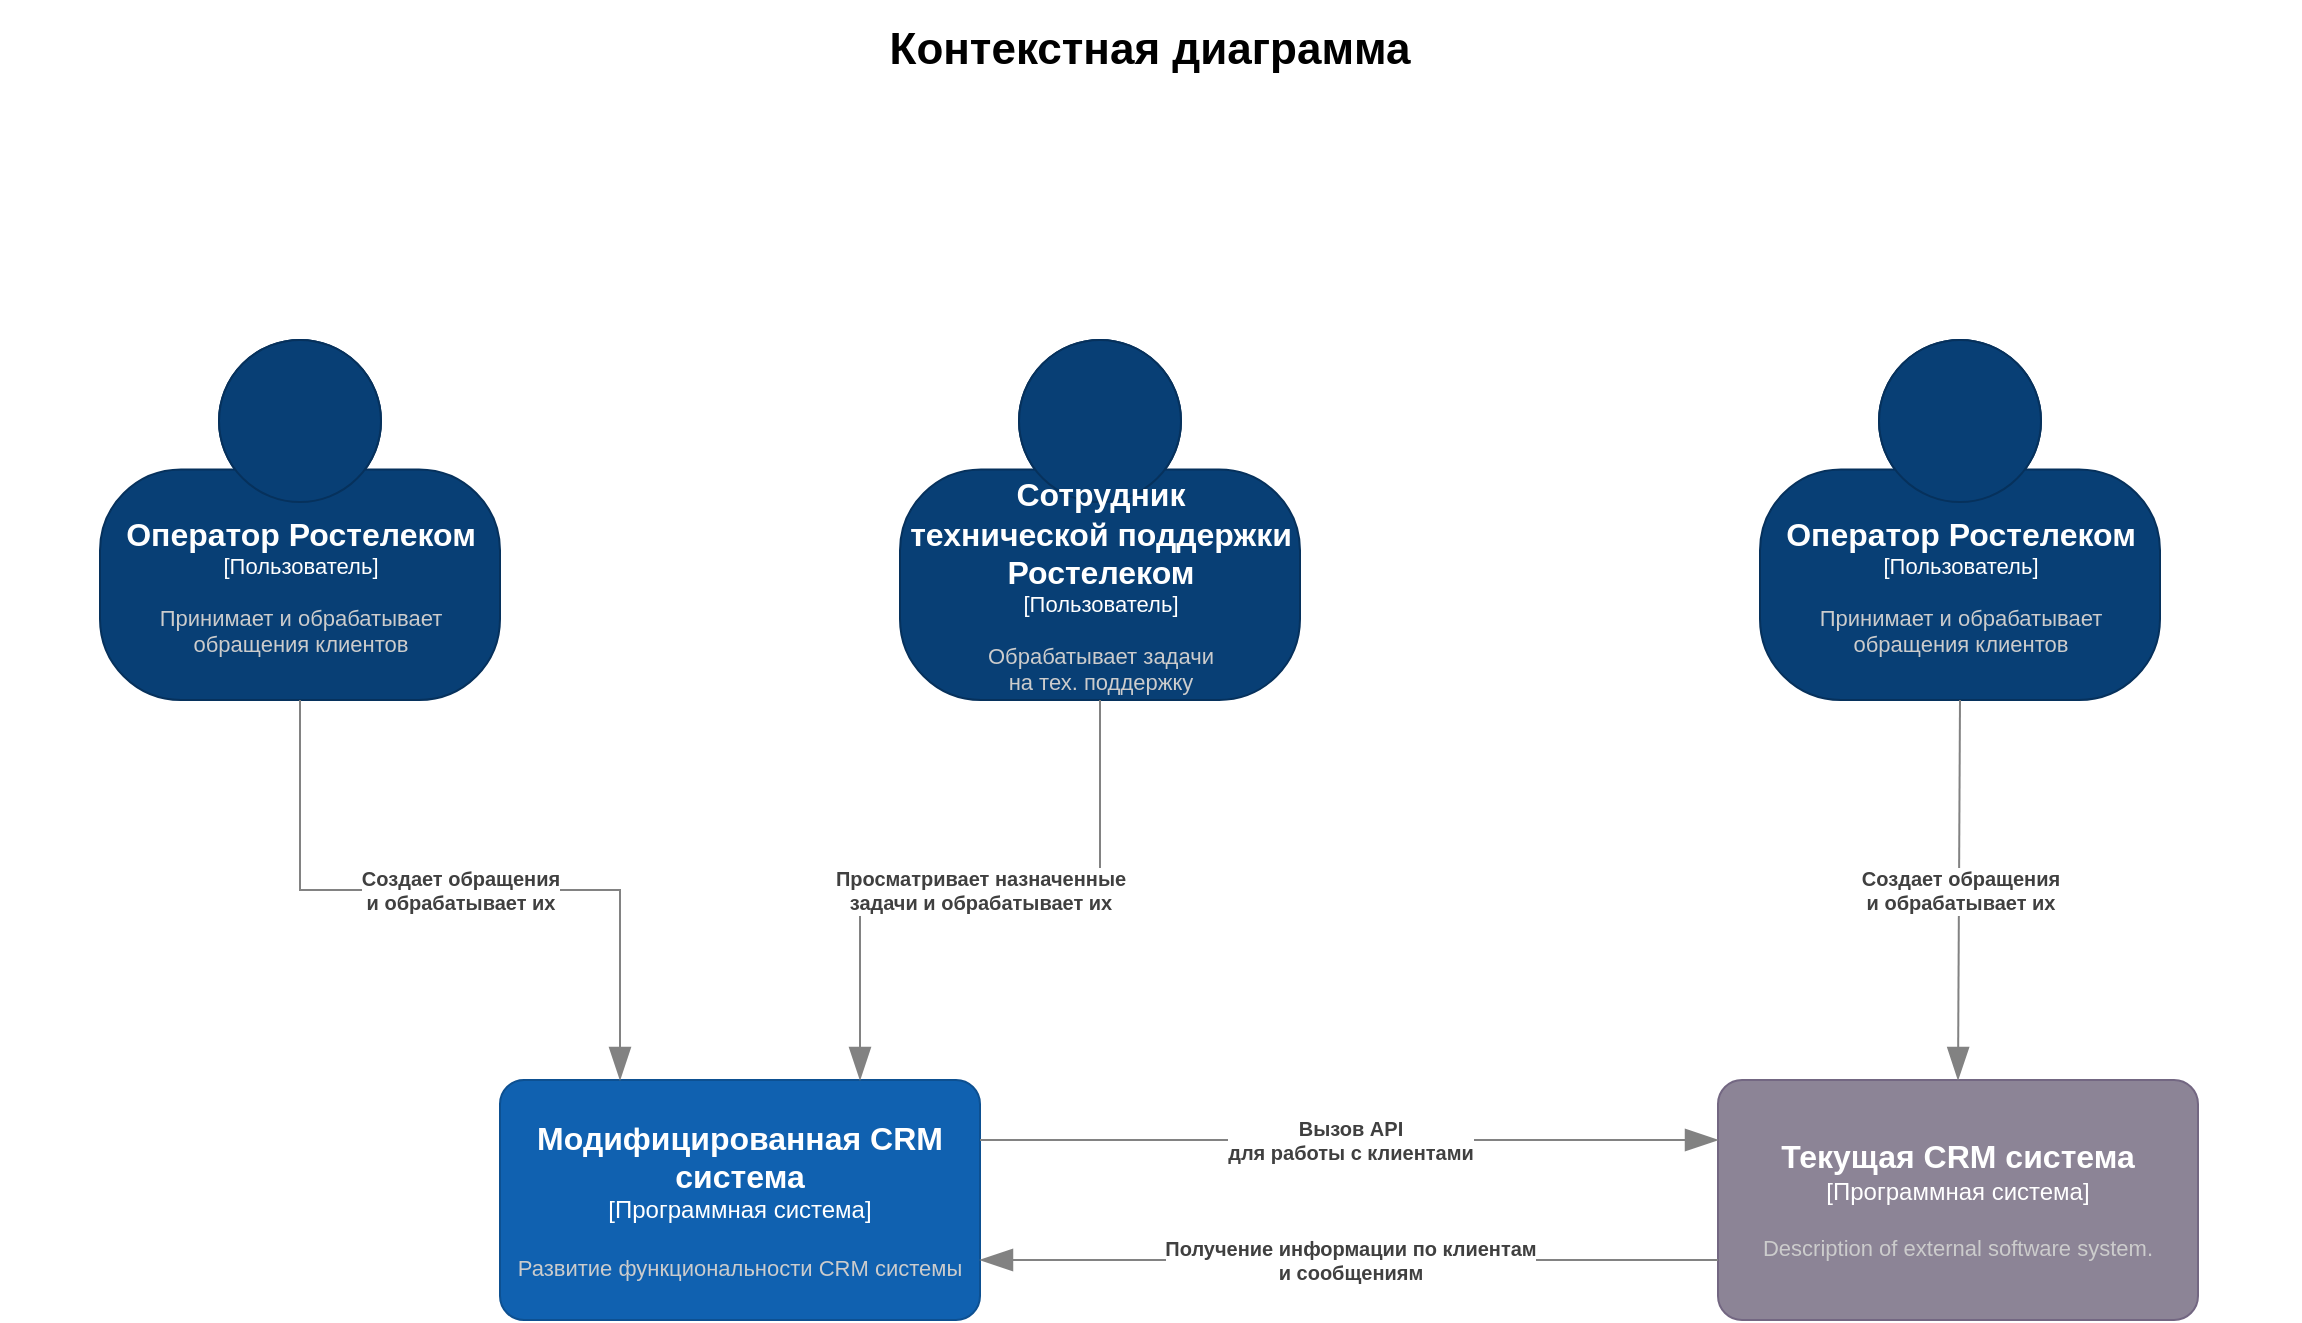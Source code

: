 <mxfile version="20.3.0" type="device" pages="2"><diagram name="Container diagram" id="zFj9AdW4NzzSaflCatkx"><mxGraphModel dx="1422" dy="37" grid="1" gridSize="10" guides="1" tooltips="1" connect="1" arrows="1" fold="1" page="1" pageScale="1" pageWidth="1169" pageHeight="827" math="0" shadow="0"><root><mxCell id="9cOTXSbMBgvobni639x9-0"/><mxCell id="9cOTXSbMBgvobni639x9-1" parent="9cOTXSbMBgvobni639x9-0"/><mxCell id="JHP_aB6CRM_w5hfLhehL-35" value="Контекстная диаграмма" style="text;html=1;strokeColor=none;fillColor=none;align=center;verticalAlign=middle;whiteSpace=wrap;rounded=0;labelBackgroundColor=default;fontSize=22;fontColor=#000000;fontStyle=1" parent="9cOTXSbMBgvobni639x9-1" vertex="1"><mxGeometry x="10" y="840" width="1150" height="50" as="geometry"/></mxCell><object placeholders="1" c4Name="Модифицированная CRM система" c4Type="Программная система" c4Description="Развитие функциональности CRM системы" label="&lt;font style=&quot;font-size: 16px&quot;&gt;&lt;b&gt;%c4Name%&lt;/b&gt;&lt;/font&gt;&lt;div&gt;[%c4Type%]&lt;/div&gt;&lt;br&gt;&lt;div&gt;&lt;font style=&quot;font-size: 11px&quot;&gt;&lt;font color=&quot;#cccccc&quot;&gt;%c4Description%&lt;/font&gt;&lt;/div&gt;" id="da0eUPbvVBOEc0pjUAZm-0"><mxCell style="rounded=1;whiteSpace=wrap;html=1;labelBackgroundColor=none;fillColor=#1061B0;fontColor=#ffffff;align=center;arcSize=10;strokeColor=#0D5091;metaEdit=1;resizable=0;points=[[0.25,0,0],[0.5,0,0],[0.75,0,0],[1,0.25,0],[1,0.5,0],[1,0.75,0],[0.75,1,0],[0.5,1,0],[0.25,1,0],[0,0.75,0],[0,0.5,0],[0,0.25,0]];" parent="9cOTXSbMBgvobni639x9-1" vertex="1"><mxGeometry x="260" y="1380" width="240" height="120" as="geometry"/></mxCell></object><object placeholders="1" c4Name="Оператор Ростелеком" c4Type="Пользователь" c4Description="Принимает и обрабатывает &#10;обращения клиентов" label="&lt;font style=&quot;font-size: 16px&quot;&gt;&lt;b&gt;%c4Name%&lt;/b&gt;&lt;/font&gt;&lt;div&gt;[%c4Type%]&lt;/div&gt;&lt;br&gt;&lt;div&gt;&lt;font style=&quot;font-size: 11px&quot;&gt;&lt;font color=&quot;#cccccc&quot;&gt;%c4Description%&lt;/font&gt;&lt;/div&gt;" id="mDSqX4LhcxGPxNgnFPXq-0"><mxCell style="html=1;fontSize=11;dashed=0;whitespace=wrap;fillColor=#083F75;strokeColor=#06315C;fontColor=#ffffff;shape=mxgraph.c4.person2;align=center;metaEdit=1;points=[[0.5,0,0],[1,0.5,0],[1,0.75,0],[0.75,1,0],[0.5,1,0],[0.25,1,0],[0,0.75,0],[0,0.5,0]];resizable=0;" parent="9cOTXSbMBgvobni639x9-1" vertex="1"><mxGeometry x="60" y="1010" width="200" height="180" as="geometry"/></mxCell></object><object placeholders="1" c4Name="Сотрудник &#10;технической поддержки &#10;Ростелеком" c4Type="Пользователь" c4Description="Обрабатывает задачи &#10;на тех. поддержку" label="&lt;font style=&quot;font-size: 16px&quot;&gt;&lt;b&gt;%c4Name%&lt;/b&gt;&lt;/font&gt;&lt;div&gt;[%c4Type%]&lt;/div&gt;&lt;br&gt;&lt;div&gt;&lt;font style=&quot;font-size: 11px&quot;&gt;&lt;font color=&quot;#cccccc&quot;&gt;%c4Description%&lt;/font&gt;&lt;/div&gt;" id="mDSqX4LhcxGPxNgnFPXq-1"><mxCell style="html=1;fontSize=11;dashed=0;whitespace=wrap;fillColor=#083F75;strokeColor=#06315C;fontColor=#ffffff;shape=mxgraph.c4.person2;align=center;metaEdit=1;points=[[0.5,0,0],[1,0.5,0],[1,0.75,0],[0.75,1,0],[0.5,1,0],[0.25,1,0],[0,0.75,0],[0,0.5,0]];resizable=0;" parent="9cOTXSbMBgvobni639x9-1" vertex="1"><mxGeometry x="460" y="1010" width="200" height="180" as="geometry"/></mxCell></object><object placeholders="1" c4Type="Relationship" c4Description="Создает обращения &#10;и обрабатывает их" label="&lt;div style=&quot;text-align: left&quot;&gt;&lt;div style=&quot;text-align: center&quot;&gt;&lt;b&gt;%c4Description%&lt;/b&gt;&lt;/div&gt;" id="mDSqX4LhcxGPxNgnFPXq-3"><mxCell style="endArrow=blockThin;html=1;fontSize=10;fontColor=#404040;strokeWidth=1;endFill=1;strokeColor=#828282;elbow=vertical;metaEdit=1;endSize=14;startSize=14;jumpStyle=arc;jumpSize=16;rounded=0;edgeStyle=orthogonalEdgeStyle;exitX=0.5;exitY=1;exitDx=0;exitDy=0;exitPerimeter=0;entryX=0.25;entryY=0;entryDx=0;entryDy=0;entryPerimeter=0;" parent="9cOTXSbMBgvobni639x9-1" source="mDSqX4LhcxGPxNgnFPXq-0" target="da0eUPbvVBOEc0pjUAZm-0" edge="1"><mxGeometry width="240" relative="1" as="geometry"><mxPoint x="160" y="1260" as="sourcePoint"/><mxPoint x="400" y="1260" as="targetPoint"/></mxGeometry></mxCell></object><object placeholders="1" c4Type="Relationship" c4Description="Просматривает назначенные &#10;задачи и обрабатывает их" label="&lt;div style=&quot;text-align: left&quot;&gt;&lt;div style=&quot;text-align: center&quot;&gt;&lt;b&gt;%c4Description%&lt;/b&gt;&lt;/div&gt;" id="mDSqX4LhcxGPxNgnFPXq-4"><mxCell style="endArrow=blockThin;html=1;fontSize=10;fontColor=#404040;strokeWidth=1;endFill=1;strokeColor=#828282;elbow=vertical;metaEdit=1;endSize=14;startSize=14;jumpStyle=arc;jumpSize=16;rounded=0;edgeStyle=orthogonalEdgeStyle;exitX=0.5;exitY=1;exitDx=0;exitDy=0;exitPerimeter=0;entryX=0.75;entryY=0;entryDx=0;entryDy=0;entryPerimeter=0;" parent="9cOTXSbMBgvobni639x9-1" source="mDSqX4LhcxGPxNgnFPXq-1" target="da0eUPbvVBOEc0pjUAZm-0" edge="1"><mxGeometry width="240" relative="1" as="geometry"><mxPoint x="170" y="1200" as="sourcePoint"/><mxPoint x="318.24" y="1387.96" as="targetPoint"/></mxGeometry></mxCell></object><object placeholders="1" c4Name="Оператор Ростелеком" c4Type="Пользователь" c4Description="Принимает и обрабатывает &#10;обращения клиентов" label="&lt;font style=&quot;font-size: 16px&quot;&gt;&lt;b&gt;%c4Name%&lt;/b&gt;&lt;/font&gt;&lt;div&gt;[%c4Type%]&lt;/div&gt;&lt;br&gt;&lt;div&gt;&lt;font style=&quot;font-size: 11px&quot;&gt;&lt;font color=&quot;#cccccc&quot;&gt;%c4Description%&lt;/font&gt;&lt;/div&gt;" id="Y7FiIttUcgAh0rk2qKIS-0"><mxCell style="html=1;fontSize=11;dashed=0;whitespace=wrap;fillColor=#083F75;strokeColor=#06315C;fontColor=#ffffff;shape=mxgraph.c4.person2;align=center;metaEdit=1;points=[[0.5,0,0],[1,0.5,0],[1,0.75,0],[0.75,1,0],[0.5,1,0],[0.25,1,0],[0,0.75,0],[0,0.5,0]];resizable=0;" parent="9cOTXSbMBgvobni639x9-1" vertex="1"><mxGeometry x="890" y="1010" width="200" height="180" as="geometry"/></mxCell></object><object placeholders="1" c4Name="Текущая CRM система" c4Type="Программная система" c4Description="Description of external software system." label="&lt;font style=&quot;font-size: 16px&quot;&gt;&lt;b&gt;%c4Name%&lt;/b&gt;&lt;/font&gt;&lt;div&gt;[%c4Type%]&lt;/div&gt;&lt;br&gt;&lt;div&gt;&lt;font style=&quot;font-size: 11px&quot;&gt;&lt;font color=&quot;#cccccc&quot;&gt;%c4Description%&lt;/font&gt;&lt;/div&gt;" id="UTjXlg8MKlQiY7LaP4VU-0"><mxCell style="rounded=1;whiteSpace=wrap;html=1;labelBackgroundColor=none;fillColor=#8C8496;fontColor=#ffffff;align=center;arcSize=10;strokeColor=#736782;metaEdit=1;resizable=0;points=[[0.25,0,0],[0.5,0,0],[0.75,0,0],[1,0.25,0],[1,0.5,0],[1,0.75,0],[0.75,1,0],[0.5,1,0],[0.25,1,0],[0,0.75,0],[0,0.5,0],[0,0.25,0]];" parent="9cOTXSbMBgvobni639x9-1" vertex="1"><mxGeometry x="869" y="1380" width="240" height="120" as="geometry"/></mxCell></object><object placeholders="1" c4Type="Relationship" c4Description="Создает обращения &#10;и обрабатывает их" label="&lt;div style=&quot;text-align: left&quot;&gt;&lt;div style=&quot;text-align: center&quot;&gt;&lt;b&gt;%c4Description%&lt;/b&gt;&lt;/div&gt;" id="UTjXlg8MKlQiY7LaP4VU-1"><mxCell style="endArrow=blockThin;html=1;fontSize=10;fontColor=#404040;strokeWidth=1;endFill=1;strokeColor=#828282;elbow=vertical;metaEdit=1;endSize=14;startSize=14;jumpStyle=arc;jumpSize=16;rounded=0;exitX=0.5;exitY=1;exitDx=0;exitDy=0;exitPerimeter=0;entryX=0.5;entryY=0;entryDx=0;entryDy=0;entryPerimeter=0;" parent="9cOTXSbMBgvobni639x9-1" source="Y7FiIttUcgAh0rk2qKIS-0" target="UTjXlg8MKlQiY7LaP4VU-0" edge="1"><mxGeometry width="240" relative="1" as="geometry"><mxPoint x="170" y="1200.0" as="sourcePoint"/><mxPoint x="330" y="1390" as="targetPoint"/></mxGeometry></mxCell></object><object placeholders="1" c4Type="Relationship" c4Description="Вызов API &#10;для работы с клиентами" label="&lt;div style=&quot;text-align: left&quot;&gt;&lt;div style=&quot;text-align: center&quot;&gt;&lt;b&gt;%c4Description%&lt;/b&gt;&lt;/div&gt;" id="UTjXlg8MKlQiY7LaP4VU-2"><mxCell style="endArrow=blockThin;html=1;fontSize=10;fontColor=#404040;strokeWidth=1;endFill=1;strokeColor=#828282;elbow=vertical;metaEdit=1;endSize=14;startSize=14;jumpStyle=arc;jumpSize=16;rounded=0;exitX=1;exitY=0.25;exitDx=0;exitDy=0;exitPerimeter=0;entryX=0;entryY=0.25;entryDx=0;entryDy=0;entryPerimeter=0;" parent="9cOTXSbMBgvobni639x9-1" source="da0eUPbvVBOEc0pjUAZm-0" target="UTjXlg8MKlQiY7LaP4VU-0" edge="1"><mxGeometry width="240" relative="1" as="geometry"><mxPoint x="650" y="1350" as="sourcePoint"/><mxPoint x="890" y="1350" as="targetPoint"/></mxGeometry></mxCell></object><object placeholders="1" c4Type="Relationship" c4Description="Получение информации по клиентам &#10;и сообщениям" label="&lt;div style=&quot;text-align: left&quot;&gt;&lt;div style=&quot;text-align: center&quot;&gt;&lt;b&gt;%c4Description%&lt;/b&gt;&lt;/div&gt;" id="UTjXlg8MKlQiY7LaP4VU-3"><mxCell style="endArrow=blockThin;html=1;fontSize=10;fontColor=#404040;strokeWidth=1;endFill=1;strokeColor=#828282;elbow=vertical;metaEdit=1;endSize=14;startSize=14;jumpStyle=arc;jumpSize=16;rounded=0;entryX=1;entryY=0.75;entryDx=0;entryDy=0;entryPerimeter=0;exitX=0;exitY=0.75;exitDx=0;exitDy=0;exitPerimeter=0;" parent="9cOTXSbMBgvobni639x9-1" source="UTjXlg8MKlQiY7LaP4VU-0" target="da0eUPbvVBOEc0pjUAZm-0" edge="1"><mxGeometry width="240" relative="1" as="geometry"><mxPoint x="740" y="1570" as="sourcePoint"/><mxPoint x="879.0" y="1420" as="targetPoint"/></mxGeometry></mxCell></object></root></mxGraphModel></diagram><diagram name="Копия Container diagram" id="oTd_2MgQ6cMV8VfeWqsG"><mxGraphModel dx="1422" dy="37" grid="1" gridSize="10" guides="1" tooltips="1" connect="1" arrows="1" fold="1" page="1" pageScale="1" pageWidth="1169" pageHeight="827" math="0" shadow="0"><root><mxCell id="tzWvxpz0v1BvSvS_HF-i-0"/><mxCell id="tzWvxpz0v1BvSvS_HF-i-1" parent="tzWvxpz0v1BvSvS_HF-i-0"/><object placeholders="1" c4Name="Пользователи &#10;новой системы" c4Type="Сотрудник Ростелеком" c4Description="Доступ через веб-браузер" label="&lt;font style=&quot;font-size: 16px&quot;&gt;&lt;b&gt;%c4Name%&lt;/b&gt;&lt;/font&gt;&lt;div&gt;[%c4Type%]&lt;/div&gt;&lt;br&gt;&lt;div&gt;&lt;font style=&quot;font-size: 11px&quot;&gt;&lt;font color=&quot;#cccccc&quot;&gt;%c4Description%&lt;/font&gt;&lt;/div&gt;" id="tzWvxpz0v1BvSvS_HF-i-2"><mxCell style="html=1;fontSize=11;dashed=0;whitespace=wrap;fillColor=#083F75;strokeColor=#06315C;fontColor=#ffffff;shape=mxgraph.c4.person2;align=center;metaEdit=1;points=[[0.5,0,0],[1,0.5,0],[1,0.75,0],[0.75,1,0],[0.5,1,0],[0.25,1,0],[0,0.75,0],[0,0.5,0]];resizable=0;" vertex="1" parent="tzWvxpz0v1BvSvS_HF-i-1"><mxGeometry x="713" y="960" width="200" height="180" as="geometry"/></mxCell></object><object c4Name="Менеджер задач" c4Type="WebApp" c4Technology="..." c4Description="Веб интерфейс управления задачами" label="&lt;font style=&quot;font-size: 16px&quot;&gt;&lt;b&gt;%c4Name%&lt;/b&gt;&lt;/font&gt;&lt;div&gt;[%c4Type%: %c4Technology%]&lt;/div&gt;&lt;br&gt;&lt;div&gt;&lt;font style=&quot;font-size: 11px&quot;&gt;&lt;font color=&quot;#E6E6E6&quot;&gt;%c4Description%&lt;/font&gt;&lt;/div&gt;" placeholders="1" id="tzWvxpz0v1BvSvS_HF-i-3"><mxCell style="rounded=1;whiteSpace=wrap;html=1;fontSize=11;labelBackgroundColor=none;fillColor=#23A2D9;fontColor=#ffffff;align=center;arcSize=10;strokeColor=#0E7DAD;metaEdit=1;resizable=0;points=[[0.25,0,0],[0.5,0,0],[0.75,0,0],[1,0.25,0],[1,0.5,0],[1,0.75,0],[0.75,1,0],[0.5,1,0],[0.25,1,0],[0,0.75,0],[0,0.5,0],[0,0.25,0]];" vertex="1" parent="tzWvxpz0v1BvSvS_HF-i-1"><mxGeometry x="840" y="1550.5" width="240" height="120" as="geometry"/></mxCell></object><object c4Name="Обработка обращений" c4Type="WebApp" c4Technology="..." c4Description="Веб интерфейс обработки обращений" label="&lt;font style=&quot;font-size: 16px&quot;&gt;&lt;b&gt;%c4Name%&lt;/b&gt;&lt;/font&gt;&lt;div&gt;[%c4Type%: %c4Technology%]&lt;/div&gt;&lt;br&gt;&lt;div&gt;&lt;font style=&quot;font-size: 11px&quot;&gt;&lt;font color=&quot;#E6E6E6&quot;&gt;%c4Description%&lt;/font&gt;&lt;/div&gt;" placeholders="1" id="tzWvxpz0v1BvSvS_HF-i-4"><mxCell style="rounded=1;whiteSpace=wrap;html=1;fontSize=11;labelBackgroundColor=none;fillColor=#23A2D9;fontColor=#ffffff;align=center;arcSize=10;strokeColor=#0E7DAD;metaEdit=1;resizable=0;points=[[0.25,0,0],[0.5,0,0],[0.75,0,0],[1,0.25,0],[1,0.5,0],[1,0.75,0],[0.75,1,0],[0.5,1,0],[0.25,1,0],[0,0.75,0],[0,0.5,0],[0,0.25,0]];" vertex="1" parent="tzWvxpz0v1BvSvS_HF-i-1"><mxGeometry x="520" y="1550.5" width="240" height="120" as="geometry"/></mxCell></object><object placeholders="1" c4Name="Авторизация &#10;и аутенфикация" c4Type="Identity Service" c4Technology="..." c4Description="" label="&lt;font style=&quot;font-size: 16px&quot;&gt;&lt;b&gt;%c4Name%&lt;/b&gt;&lt;/font&gt;&lt;div&gt;[%c4Type%: %c4Technology%]&lt;/div&gt;&lt;br&gt;&lt;div&gt;&lt;font style=&quot;font-size: 11px&quot;&gt;&lt;font color=&quot;#E6E6E6&quot;&gt;%c4Description%&lt;/font&gt;&lt;/div&gt;" id="tzWvxpz0v1BvSvS_HF-i-5"><mxCell style="rounded=1;whiteSpace=wrap;html=1;fontSize=11;labelBackgroundColor=none;fillColor=#23A2D9;fontColor=#ffffff;align=center;arcSize=10;strokeColor=#0E7DAD;metaEdit=1;resizable=0;points=[[0.25,0,0],[0.5,0,0],[0.75,0,0],[1,0.25,0],[1,0.5,0],[1,0.75,0],[0.75,1,0],[0.5,1,0],[0.25,1,0],[0,0.75,0],[0,0.5,0],[0,0.25,0]];" vertex="1" parent="tzWvxpz0v1BvSvS_HF-i-1"><mxGeometry x="1230" y="1261" width="240" height="120" as="geometry"/></mxCell></object><object c4Type="База данных" c4Container="RDBMS" c4Technology="Postgres" c4Description="Масштабируемый и отказоустойчивый кластер multimaster" label="&lt;font style=&quot;font-size: 16px&quot;&gt;&lt;b&gt;%c4Type%&lt;/font&gt;&lt;div&gt;[%c4Container%:&amp;nbsp;%c4Technology%]&lt;/div&gt;&lt;br&gt;&lt;div&gt;&lt;font style=&quot;font-size: 11px&quot;&gt;&lt;font color=&quot;#E6E6E6&quot;&gt;%c4Description%&lt;/font&gt;&lt;/div&gt;" placeholders="1" id="tzWvxpz0v1BvSvS_HF-i-6"><mxCell style="shape=cylinder3;size=15;whiteSpace=wrap;html=1;boundedLbl=1;rounded=0;labelBackgroundColor=none;fillColor=#23A2D9;fontSize=12;fontColor=#ffffff;align=center;strokeColor=#0E7DAD;metaEdit=1;points=[[0.5,0,0],[1,0.25,0],[1,0.5,0],[1,0.75,0],[0.5,1,0],[0,0.75,0],[0,0.5,0],[0,0.25,0]];resizable=0;" vertex="1" parent="tzWvxpz0v1BvSvS_HF-i-1"><mxGeometry x="682" y="2531" width="240" height="120" as="geometry"/></mxCell></object><object placeholders="1" c4Type="Relationship" c4Technology="HTTPS" c4Description="API calls" label="&lt;div style=&quot;text-align: left&quot;&gt;&lt;div style=&quot;text-align: center&quot;&gt;&lt;b&gt;%c4Description%&lt;/b&gt;&lt;/div&gt;&lt;div style=&quot;text-align: center&quot;&gt;[%c4Technology%]&lt;/div&gt;&lt;/div&gt;" id="tzWvxpz0v1BvSvS_HF-i-7"><mxCell style="endArrow=blockThin;html=1;fontSize=10;fontColor=#404040;strokeWidth=1;endFill=1;strokeColor=#828282;elbow=vertical;metaEdit=1;endSize=14;startSize=14;jumpStyle=arc;jumpSize=16;rounded=0;edgeStyle=orthogonalEdgeStyle;exitX=1;exitY=0.5;exitDx=0;exitDy=0;exitPerimeter=0;entryX=0;entryY=0.5;entryDx=0;entryDy=0;entryPerimeter=0;" edge="1" parent="tzWvxpz0v1BvSvS_HF-i-1" source="tzWvxpz0v1BvSvS_HF-i-8" target="tzWvxpz0v1BvSvS_HF-i-5"><mxGeometry width="240" relative="1" as="geometry"><mxPoint x="1002" y="1495" as="sourcePoint"/><mxPoint x="1112" y="1495" as="targetPoint"/></mxGeometry></mxCell></object><object placeholders="1" c4Name="API шлюз &#10;внутренних пользователей" c4Type="API Gateway" c4Technology="сервис" c4Description="" label="&lt;font style=&quot;font-size: 16px&quot;&gt;&lt;b&gt;%c4Name%&lt;/b&gt;&lt;/font&gt;&lt;div&gt;[%c4Type%: %c4Technology%]&lt;/div&gt;&lt;br&gt;&lt;div&gt;&lt;font style=&quot;font-size: 11px&quot;&gt;&lt;font color=&quot;#E6E6E6&quot;&gt;%c4Description%&lt;/font&gt;&lt;/div&gt;" id="tzWvxpz0v1BvSvS_HF-i-8"><mxCell style="rounded=1;whiteSpace=wrap;html=1;fontSize=11;labelBackgroundColor=none;fillColor=#23A2D9;fontColor=#ffffff;align=center;arcSize=10;strokeColor=#0E7DAD;metaEdit=1;resizable=0;points=[[0.25,0,0],[0.5,0,0],[0.75,0,0],[1,0.25,0],[1,0.5,0],[1,0.75,0],[0.75,1,0],[0.5,1,0],[0.25,1,0],[0,0.75,0],[0,0.5,0],[0,0.25,0]];" vertex="1" parent="tzWvxpz0v1BvSvS_HF-i-1"><mxGeometry x="693" y="1261" width="240" height="120" as="geometry"/></mxCell></object><object placeholders="1" c4Name="Capture Data Changes software" c4Type="CDC" c4Technology="Debezium, Tarantool CDC" c4Description="Потоковая репликация данных&#10;(захват изменений)" label="&lt;font style=&quot;font-size: 16px&quot;&gt;&lt;b&gt;%c4Name%&lt;/b&gt;&lt;/font&gt;&lt;div&gt;[%c4Type%: %c4Technology%]&lt;/div&gt;&lt;br&gt;&lt;div&gt;&lt;font style=&quot;font-size: 11px&quot;&gt;&lt;font color=&quot;#E6E6E6&quot;&gt;%c4Description%&lt;/font&gt;&lt;/div&gt;" id="tzWvxpz0v1BvSvS_HF-i-9"><mxCell style="rounded=1;whiteSpace=wrap;html=1;fontSize=11;labelBackgroundColor=none;fillColor=#23A2D9;fontColor=#ffffff;align=center;arcSize=10;strokeColor=#0E7DAD;metaEdit=1;resizable=0;points=[[0.25,0,0],[0.5,0,0],[0.75,0,0],[1,0.25,0],[1,0.5,0],[1,0.75,0],[0.75,1,0],[0.5,1,0],[0.25,1,0],[0,0.75,0],[0,0.5,0],[0,0.25,0]];" vertex="1" parent="tzWvxpz0v1BvSvS_HF-i-1"><mxGeometry x="66" y="3040" width="240" height="120" as="geometry"/></mxCell></object><object placeholders="1" c4Name="Модуль миграции данных" c4Type="MicroService" c4Technology="..." c4Description="Разовая миграция исторических данных из Legacy БД в новую БД" label="&lt;font style=&quot;font-size: 16px&quot;&gt;&lt;b&gt;%c4Name%&lt;/b&gt;&lt;/font&gt;&lt;div&gt;[%c4Type%: %c4Technology%]&lt;/div&gt;&lt;br&gt;&lt;div&gt;&lt;font style=&quot;font-size: 11px&quot;&gt;&lt;font color=&quot;#E6E6E6&quot;&gt;%c4Description%&lt;/font&gt;&lt;/div&gt;" id="tzWvxpz0v1BvSvS_HF-i-10"><mxCell style="rounded=1;whiteSpace=wrap;html=1;fontSize=12;labelBackgroundColor=none;fillColor=#63BEF2;fontColor=#FFFFFF;align=center;arcSize=10;strokeColor=#2086C9;metaEdit=1;resizable=0;points=[[0.25,0,0],[0.5,0,0],[0.75,0,0],[1,0.25,0],[1,0.5,0],[1,0.75,0],[0.75,1,0],[0.5,1,0],[0.25,1,0],[0,0.75,0],[0,0.5,0],[0,0.25,0]];" vertex="1" parent="tzWvxpz0v1BvSvS_HF-i-1"><mxGeometry x="682" y="2920" width="240" height="120" as="geometry"/></mxCell></object><object placeholders="1" c4Type="Legacy DB Replica" c4Container="DBMS" c4Technology="неизвестный тип СУБД" c4Description="Реплика БД Legacy системы" label="&lt;font style=&quot;font-size: 16px&quot;&gt;&lt;b&gt;%c4Type%&lt;/b&gt;&lt;/font&gt;&lt;div&gt;&lt;b&gt;[%c4Container%:&amp;nbsp;%c4Technology%]&lt;/b&gt;&lt;/div&gt;&lt;b&gt;&lt;br&gt;&lt;div&gt;&lt;font style=&quot;font-size: 11px&quot;&gt;&lt;font&gt;%c4Description%&lt;/font&gt;&lt;/font&gt;&lt;/div&gt;&lt;/b&gt;" id="tzWvxpz0v1BvSvS_HF-i-11"><mxCell style="shape=cylinder3;size=15;whiteSpace=wrap;html=1;boundedLbl=1;rounded=0;labelBackgroundColor=none;fillColor=#63BEF2;fontSize=12;align=center;strokeColor=#2086C9;metaEdit=1;points=[[0.5,0,0],[1,0.25,0],[1,0.5,0],[1,0.75,0],[0.5,1,0],[0,0.75,0],[0,0.5,0],[0,0.25,0]];resizable=0;fontColor=#FFFFFF;" vertex="1" parent="tzWvxpz0v1BvSvS_HF-i-1"><mxGeometry x="1250" y="2920" width="240" height="120" as="geometry"/></mxCell></object><object placeholders="1" c4Name="Преобразование формата" c4Type="MicroService" c4Technology="..." c4Description="Преобразование структуры данных Legacy к целевому формату и сохранение в очередь" label="&lt;font style=&quot;font-size: 16px&quot;&gt;&lt;b&gt;%c4Name%&lt;/b&gt;&lt;/font&gt;&lt;div&gt;[%c4Type%: %c4Technology%]&lt;/div&gt;&lt;br&gt;&lt;div&gt;&lt;font style=&quot;font-size: 11px&quot;&gt;&lt;font color=&quot;#E6E6E6&quot;&gt;%c4Description%&lt;/font&gt;&lt;/div&gt;" id="tzWvxpz0v1BvSvS_HF-i-12"><mxCell style="rounded=1;whiteSpace=wrap;html=1;fontSize=11;labelBackgroundColor=none;fillColor=#23A2D9;fontColor=#ffffff;align=center;arcSize=10;strokeColor=#0E7DAD;metaEdit=1;resizable=0;points=[[0.25,0,0],[0.5,0,0],[0.75,0,0],[1,0.25,0],[1,0.5,0],[1,0.75,0],[0.75,1,0],[0.5,1,0],[0.25,1,0],[0,0.75,0],[0,0.5,0],[0,0.25,0]];" vertex="1" parent="tzWvxpz0v1BvSvS_HF-i-1"><mxGeometry x="66" y="2820" width="240" height="120" as="geometry"/></mxCell></object><object placeholders="1" c4Name="Новая система" c4Type="SystemScopeBoundary" c4Application="принципиальная логика" label="&lt;font style=&quot;font-size: 16px;&quot;&gt;&lt;b style=&quot;font-size: 16px;&quot;&gt;&lt;div style=&quot;font-size: 16px;&quot;&gt;%c4Name%&lt;/div&gt;&lt;/b&gt;&lt;/font&gt;&lt;div style=&quot;font-size: 16px;&quot;&gt;[%c4Application%]&lt;/div&gt;" id="tzWvxpz0v1BvSvS_HF-i-13"><mxCell style="rounded=1;fontSize=16;whiteSpace=wrap;html=1;dashed=1;arcSize=20;fillColor=none;strokeColor=#666666;fontColor=#333333;labelBackgroundColor=none;align=right;verticalAlign=top;labelBorderColor=none;spacingTop=0;spacing=10;dashPattern=8 4;metaEdit=1;rotatable=0;perimeter=rectanglePerimeter;noLabel=0;labelPadding=0;allowArrows=0;connectable=0;expand=0;recursiveResize=0;editable=1;pointerEvents=0;absoluteArcSize=1;points=[[0.25,0,0],[0.5,0,0],[0.75,0,0],[1,0.25,0],[1,0.5,0],[1,0.75,0],[0.75,1,0],[0.5,1,0],[0.25,1,0],[0,0.75,0],[0,0.5,0],[0,0.25,0]];" vertex="1" parent="tzWvxpz0v1BvSvS_HF-i-1"><mxGeometry x="10" y="1201" width="1610" height="2089" as="geometry"/></mxCell></object><object placeholders="1" c4Name="Фасад сервиса API&#10;клиентов" c4Type="FacadeService" c4Technology="..." c4Description="Предоставления доступа к API клиентов внешним системам" label="&lt;font style=&quot;font-size: 16px&quot;&gt;&lt;b&gt;%c4Name%&lt;/b&gt;&lt;/font&gt;&lt;div&gt;[%c4Type%: %c4Technology%]&lt;/div&gt;&lt;br&gt;&lt;div&gt;&lt;font style=&quot;font-size: 11px&quot;&gt;&lt;font color=&quot;#E6E6E6&quot;&gt;%c4Description%&lt;/font&gt;&lt;/div&gt;" id="tzWvxpz0v1BvSvS_HF-i-14"><mxCell style="rounded=1;whiteSpace=wrap;html=1;fontSize=11;labelBackgroundColor=none;fillColor=#8C8496;fontColor=#ffffff;align=center;arcSize=10;strokeColor=#0E7DAD;metaEdit=1;resizable=0;points=[[0.25,0,0],[0.5,0,0],[0.75,0,0],[1,0.25,0],[1,0.5,0],[1,0.75,0],[0.75,1,0],[0.5,1,0],[0.25,1,0],[0,0.75,0],[0,0.5,0],[0,0.25,0]];" vertex="1" parent="tzWvxpz0v1BvSvS_HF-i-1"><mxGeometry x="1901.27" y="1782" width="240" height="120" as="geometry"/></mxCell></object><object placeholders="1" c4Name="Сервис API&#10;задач" c4Type="MicroService" c4Technology="..." c4Description="Работа с сущностью &quot;Задача&quot;" label="&lt;font style=&quot;font-size: 16px&quot;&gt;&lt;b&gt;%c4Name%&lt;/b&gt;&lt;/font&gt;&lt;div&gt;[%c4Type%: %c4Technology%]&lt;/div&gt;&lt;br&gt;&lt;div&gt;&lt;font style=&quot;font-size: 11px&quot;&gt;&lt;font color=&quot;#E6E6E6&quot;&gt;%c4Description%&lt;/font&gt;&lt;/div&gt;" id="tzWvxpz0v1BvSvS_HF-i-15"><mxCell style="rounded=1;whiteSpace=wrap;html=1;fontSize=11;labelBackgroundColor=none;fillColor=#23A2D9;fontColor=#ffffff;align=center;arcSize=10;strokeColor=#0E7DAD;metaEdit=1;resizable=0;points=[[0.25,0,0],[0.5,0,0],[0.75,0,0],[1,0.25,0],[1,0.5,0],[1,0.75,0],[0.75,1,0],[0.5,1,0],[0.25,1,0],[0,0.75,0],[0,0.5,0],[0,0.25,0]];" vertex="1" parent="tzWvxpz0v1BvSvS_HF-i-1"><mxGeometry x="695" y="2101" width="240" height="120" as="geometry"/></mxCell></object><object placeholders="1" c4Name="Сервис API&#10;клиентов" c4Type="MicroService" c4Technology="..." c4Description="Работа с сущностью &quot;Клиент&quot;" label="&lt;font style=&quot;font-size: 16px&quot;&gt;&lt;b&gt;%c4Name%&lt;/b&gt;&lt;/font&gt;&lt;div&gt;[%c4Type%: %c4Technology%]&lt;/div&gt;&lt;br&gt;&lt;div&gt;&lt;font style=&quot;font-size: 11px&quot;&gt;&lt;font color=&quot;#E6E6E6&quot;&gt;%c4Description%&lt;/font&gt;&lt;/div&gt;" id="tzWvxpz0v1BvSvS_HF-i-16"><mxCell style="rounded=1;whiteSpace=wrap;html=1;fontSize=11;labelBackgroundColor=none;fillColor=#23A2D9;fontColor=#ffffff;align=center;arcSize=10;strokeColor=#0E7DAD;metaEdit=1;resizable=0;points=[[0.25,0,0],[0.5,0,0],[0.75,0,0],[1,0.25,0],[1,0.5,0],[1,0.75,0],[0.75,1,0],[0.5,1,0],[0.25,1,0],[0,0.75,0],[0,0.5,0],[0,0.25,0]];" vertex="1" parent="tzWvxpz0v1BvSvS_HF-i-1"><mxGeometry x="400" y="2261" width="240" height="120" as="geometry"/></mxCell></object><object placeholders="1" c4Name="Сервис API&#10;заказов" c4Type="MicroService" c4Technology="..." c4Description="Работа с сущностью &quot;Заказ&quot;" label="&lt;font style=&quot;font-size: 16px&quot;&gt;&lt;b&gt;%c4Name%&lt;/b&gt;&lt;/font&gt;&lt;div&gt;[%c4Type%: %c4Technology%]&lt;/div&gt;&lt;br&gt;&lt;div&gt;&lt;font style=&quot;font-size: 11px&quot;&gt;&lt;font color=&quot;#E6E6E6&quot;&gt;%c4Description%&lt;/font&gt;&lt;/div&gt;" id="tzWvxpz0v1BvSvS_HF-i-17"><mxCell style="rounded=1;whiteSpace=wrap;html=1;fontSize=11;labelBackgroundColor=none;fillColor=#23A2D9;fontColor=#ffffff;align=center;arcSize=10;strokeColor=#0E7DAD;metaEdit=1;resizable=0;points=[[0.25,0,0],[0.5,0,0],[0.75,0,0],[1,0.25,0],[1,0.5,0],[1,0.75,0],[0.75,1,0],[0.5,1,0],[0.25,1,0],[0,0.75,0],[0,0.5,0],[0,0.25,0]];" vertex="1" parent="tzWvxpz0v1BvSvS_HF-i-1"><mxGeometry x="980" y="2101" width="240" height="120" as="geometry"/></mxCell></object><object c4Name="Workflow manager" c4Type="MicroService" c4Technology="..." c4Description="Хранение и управление состоянием сущностей" label="&lt;font style=&quot;font-size: 16px&quot;&gt;&lt;b&gt;%c4Name%&lt;/b&gt;&lt;/font&gt;&lt;div&gt;[%c4Type%: %c4Technology%]&lt;/div&gt;&lt;br&gt;&lt;div&gt;&lt;font style=&quot;font-size: 11px&quot;&gt;&lt;font color=&quot;#E6E6E6&quot;&gt;%c4Description%&lt;/font&gt;&lt;/div&gt;" placeholders="1" id="tzWvxpz0v1BvSvS_HF-i-18"><mxCell style="rounded=1;whiteSpace=wrap;html=1;fontSize=11;labelBackgroundColor=none;fillColor=#23A2D9;fontColor=#ffffff;align=center;arcSize=10;strokeColor=#0E7DAD;metaEdit=1;resizable=0;points=[[0.25,0,0],[0.5,0,0],[0.75,0,0],[1,0.25,0],[1,0.5,0],[1,0.75,0],[0.75,1,0],[0.5,1,0],[0.25,1,0],[0,0.75,0],[0,0.5,0],[0,0.25,0]];rotation=0;" vertex="1" parent="tzWvxpz0v1BvSvS_HF-i-1"><mxGeometry x="695" y="2261" width="240" height="120" as="geometry"/></mxCell></object><object placeholders="1" c4Name="Сервис API&#10;обращений" c4Type="MicroService" c4Technology="..." c4Description="Работа с сущностью &quot;Обращение&quot;" label="&lt;font style=&quot;font-size: 16px&quot;&gt;&lt;b&gt;%c4Name%&lt;/b&gt;&lt;/font&gt;&lt;div&gt;[%c4Type%: %c4Technology%]&lt;/div&gt;&lt;br&gt;&lt;div&gt;&lt;font style=&quot;font-size: 11px&quot;&gt;&lt;font color=&quot;#E6E6E6&quot;&gt;%c4Description%&lt;/font&gt;&lt;/div&gt;" id="tzWvxpz0v1BvSvS_HF-i-19"><mxCell style="rounded=1;whiteSpace=wrap;html=1;fontSize=11;labelBackgroundColor=none;fillColor=#23A2D9;fontColor=#ffffff;align=center;arcSize=10;strokeColor=#0E7DAD;metaEdit=1;resizable=0;points=[[0.25,0,0],[0.5,0,0],[0.75,0,0],[1,0.25,0],[1,0.5,0],[1,0.75,0],[0.75,1,0],[0.5,1,0],[0.25,1,0],[0,0.75,0],[0,0.5,0],[0,0.25,0]];" vertex="1" parent="tzWvxpz0v1BvSvS_HF-i-1"><mxGeometry x="400" y="2101" width="240" height="120" as="geometry"/></mxCell></object><object placeholders="1" c4Name="Legacy система" c4Type="ContainerScopeBoundary" c4Application="примерный вид" label="&lt;font style=&quot;font-size: 16px;&quot;&gt;&lt;b style=&quot;font-size: 16px;&quot;&gt;&lt;div style=&quot;text-align: left; font-size: 16px;&quot;&gt;%c4Name%&lt;/div&gt;&lt;/b&gt;&lt;/font&gt;&lt;div style=&quot;text-align: left; font-size: 16px;&quot;&gt;[%c4Application%]&lt;/div&gt;" id="tzWvxpz0v1BvSvS_HF-i-20"><mxCell style="rounded=1;fontSize=16;whiteSpace=wrap;html=1;dashed=1;arcSize=20;fillColor=none;strokeColor=#666666;fontColor=#333333;labelBackgroundColor=none;align=left;verticalAlign=top;labelBorderColor=none;spacingTop=0;spacing=10;dashPattern=8 4;metaEdit=1;rotatable=0;perimeter=rectanglePerimeter;noLabel=0;labelPadding=0;allowArrows=0;connectable=0;expand=0;recursiveResize=0;editable=1;pointerEvents=0;absoluteArcSize=1;points=[[0.25,0,0],[0.5,0,0],[0.75,0,0],[1,0.25,0],[1,0.5,0],[1,0.75,0],[0.75,1,0],[0.5,1,0],[0.25,1,0],[0,0.75,0],[0,0.5,0],[0,0.25,0]];" vertex="1" parent="tzWvxpz0v1BvSvS_HF-i-1"><mxGeometry x="1761.27" y="1201" width="510" height="2089" as="geometry"/></mxCell></object><object placeholders="1" c4Name="Сервис strangler фасад" c4Type="интеграция" c4Technology="..." c4Description="Маршрутизация запросов: для сущностей, изменямых в обоих системах, используется Legacy API. После выключения старой системы используется API нового решения." label="&lt;font style=&quot;font-size: 16px&quot;&gt;&lt;b&gt;%c4Name%&lt;/b&gt;&lt;/font&gt;&lt;div&gt;[%c4Type%: %c4Technology%]&lt;/div&gt;&lt;br&gt;&lt;div&gt;&lt;font style=&quot;font-size: 11px&quot;&gt;&lt;font color=&quot;#E6E6E6&quot;&gt;%c4Description%&lt;/font&gt;&lt;/div&gt;" id="tzWvxpz0v1BvSvS_HF-i-21"><mxCell style="rounded=1;whiteSpace=wrap;html=1;fontSize=11;labelBackgroundColor=none;fillColor=#23A2D9;fontColor=#ffffff;align=center;arcSize=10;strokeColor=#0E7DAD;metaEdit=1;resizable=0;points=[[0.25,0,0],[0.5,0,0],[0.75,0,0],[1,0.25,0],[1,0.5,0],[1,0.75,0],[0.75,1,0],[0.5,1,0],[0.25,1,0],[0,0.75,0],[0,0.5,0],[0,0.25,0]];" vertex="1" parent="tzWvxpz0v1BvSvS_HF-i-1"><mxGeometry x="693" y="1782" width="240" height="120" as="geometry"/></mxCell></object><object placeholders="1" c4Name="Сервис рассылки &#10;оповещений" c4Type="MicroService" c4Technology="..." c4Description="Рассылка оповещений &#10;по различным каналам" label="&lt;font style=&quot;font-size: 16px&quot;&gt;&lt;b&gt;%c4Name%&lt;/b&gt;&lt;/font&gt;&lt;div&gt;[%c4Type%: %c4Technology%]&lt;/div&gt;&lt;br&gt;&lt;div&gt;&lt;font style=&quot;font-size: 11px&quot;&gt;&lt;font color=&quot;#E6E6E6&quot;&gt;%c4Description%&lt;/font&gt;&lt;/div&gt;" id="tzWvxpz0v1BvSvS_HF-i-22"><mxCell style="rounded=1;whiteSpace=wrap;html=1;fontSize=11;labelBackgroundColor=none;fillColor=#23A2D9;fontColor=#ffffff;align=center;arcSize=10;strokeColor=#0E7DAD;metaEdit=1;resizable=0;points=[[0.25,0,0],[0.5,0,0],[0.75,0,0],[1,0.25,0],[1,0.5,0],[1,0.75,0],[0.75,1,0],[0.5,1,0],[0.25,1,0],[0,0.75,0],[0,0.5,0],[0,0.25,0]];" vertex="1" parent="tzWvxpz0v1BvSvS_HF-i-1"><mxGeometry x="980" y="2261" width="240" height="120" as="geometry"/></mxCell></object><object placeholders="1" c4Type="Брокер сообщений" c4Container="Message broker" c4Technology="Apache Kafka" c4Description="" label="&lt;font style=&quot;font-size: 16px&quot;&gt;&lt;b&gt;%c4Type%&lt;/font&gt;&lt;div&gt;[%c4Container%:&amp;nbsp;%c4Technology%]&lt;/div&gt;&lt;br&gt;&lt;div&gt;&lt;font style=&quot;font-size: 11px&quot;&gt;&lt;font color=&quot;#E6E6E6&quot;&gt;%c4Description%&lt;/font&gt;&lt;/div&gt;" id="tzWvxpz0v1BvSvS_HF-i-23"><mxCell style="shape=cylinder3;size=15;direction=south;whiteSpace=wrap;html=1;boundedLbl=1;rounded=0;labelBackgroundColor=none;fillColor=#23A2D9;fontSize=12;fontColor=#ffffff;align=center;strokeColor=#0E7DAD;metaEdit=1;points=[[0.5,0,0],[1,0.25,0],[1,0.5,0],[1,0.75,0],[0.5,1,0],[0,0.75,0],[0,0.5,0],[0,0.25,0]];resizable=0;rotation=0;" vertex="1" parent="tzWvxpz0v1BvSvS_HF-i-1"><mxGeometry x="66" y="2531" width="240" height="120" as="geometry"/></mxCell></object><object placeholders="1" c4Name="Ядро" c4Type="ContainerScopeBoundary" c4Application="сервисы основных функций системы" label="&lt;font style=&quot;font-size: 16px&quot;&gt;&lt;b&gt;&lt;div style=&quot;text-align: left&quot;&gt;%c4Name%&lt;/div&gt;&lt;/b&gt;&lt;/font&gt;&lt;div style=&quot;text-align: left&quot;&gt;[%c4Application%]&lt;/div&gt;" id="tzWvxpz0v1BvSvS_HF-i-24"><mxCell style="rounded=1;fontSize=11;whiteSpace=wrap;html=1;dashed=1;arcSize=20;fillColor=none;strokeColor=#666666;fontColor=#333333;labelBackgroundColor=none;align=left;verticalAlign=top;labelBorderColor=none;spacingTop=0;spacing=10;dashPattern=8 4;metaEdit=1;rotatable=0;perimeter=rectanglePerimeter;noLabel=0;labelPadding=0;allowArrows=0;connectable=0;expand=0;recursiveResize=0;editable=1;pointerEvents=0;absoluteArcSize=1;points=[[0,0.25,0,0,0],[0,0.5,0,0,0],[0,0.75,0,0,0],[0.1,1,0,0,0],[0.25,0,0,0,0],[0.25,1,0,0,0],[0.5,0,0,0,0],[0.5,1,0,0,0],[0.75,0,0,0,0],[0.75,1,0,0,0],[1,0.25,0,0,0],[1,0.5,0,0,0],[1,0.75,0,0,0]];" vertex="1" parent="tzWvxpz0v1BvSvS_HF-i-1"><mxGeometry x="360" y="2041" width="910" height="370" as="geometry"/></mxCell></object><object placeholders="1" c4Type="База данных" c4Container="DBMS" c4Technology="неизвестный тип СУБД" c4Description="Данные Legacy системы" label="&lt;font style=&quot;font-size: 16px&quot;&gt;&lt;b&gt;%c4Type%&lt;/font&gt;&lt;div&gt;[%c4Container%:&amp;nbsp;%c4Technology%]&lt;/div&gt;&lt;br&gt;&lt;div&gt;&lt;font style=&quot;font-size: 11px&quot;&gt;&lt;font color=&quot;#E6E6E6&quot;&gt;%c4Description%&lt;/font&gt;&lt;/div&gt;" id="tzWvxpz0v1BvSvS_HF-i-25"><mxCell style="shape=cylinder3;size=15;whiteSpace=wrap;html=1;boundedLbl=1;rounded=0;labelBackgroundColor=none;fillColor=#8C8496;fontSize=12;fontColor=#ffffff;align=center;strokeColor=#8C8496;metaEdit=1;points=[[0,0.25,0,0,0],[0,0.5,0,0,0],[0,0.75,0,0,0],[0.17,0.03,0,0,0],[0.5,0,0,0,0],[0.5,1,0,0,0],[1,0.25,0,0,0],[1,0.5,0,0,0],[1,0.75,0,0,0]];resizable=0;" vertex="1" parent="tzWvxpz0v1BvSvS_HF-i-1"><mxGeometry x="1896.27" y="3040" width="240" height="120" as="geometry"/></mxCell></object><object placeholders="1" c4Type="Relationship" c4Technology="HTTPS" c4Description="API calls&#10;для работы с клиентами" label="&lt;div style=&quot;text-align: left&quot;&gt;&lt;div style=&quot;text-align: center&quot;&gt;&lt;b&gt;%c4Description%&lt;/b&gt;&lt;/div&gt;&lt;div style=&quot;text-align: center&quot;&gt;[%c4Technology%]&lt;/div&gt;&lt;/div&gt;" id="tzWvxpz0v1BvSvS_HF-i-26"><mxCell style="endArrow=blockThin;html=1;fontSize=10;fontColor=#404040;strokeWidth=1;endFill=1;strokeColor=#828282;elbow=vertical;metaEdit=1;endSize=14;startSize=14;jumpStyle=arc;jumpSize=16;rounded=0;exitX=1;exitY=0.5;exitDx=0;exitDy=0;exitPerimeter=0;entryX=0;entryY=0.5;entryDx=0;entryDy=0;entryPerimeter=0;labelBackgroundColor=default;" edge="1" parent="tzWvxpz0v1BvSvS_HF-i-1" source="tzWvxpz0v1BvSvS_HF-i-21" target="tzWvxpz0v1BvSvS_HF-i-14"><mxGeometry width="240" relative="1" as="geometry"><mxPoint x="1180" y="1711" as="sourcePoint"/><mxPoint x="1880" y="1871" as="targetPoint"/><mxPoint as="offset"/></mxGeometry></mxCell></object><object c4Name="Интерфейс оператора CRM" c4Type="WebApp" c4Technology="..." c4Description="Веб интерфейс CRM системы" label="&lt;font style=&quot;font-size: 16px&quot;&gt;&lt;b&gt;%c4Name%&lt;/b&gt;&lt;/font&gt;&lt;div&gt;[%c4Type%: %c4Technology%]&lt;/div&gt;&lt;br&gt;&lt;div&gt;&lt;font style=&quot;font-size: 11px&quot;&gt;&lt;font color=&quot;#E6E6E6&quot;&gt;%c4Description%&lt;/font&gt;&lt;/div&gt;" placeholders="1" id="tzWvxpz0v1BvSvS_HF-i-27"><mxCell style="rounded=1;whiteSpace=wrap;html=1;fontSize=11;labelBackgroundColor=none;fillColor=#8C8496;fontColor=#ffffff;align=center;arcSize=10;strokeColor=#0E7DAD;metaEdit=1;resizable=0;points=[[0.25,0,0],[0.5,0,0],[0.75,0,0],[1,0.25,0],[1,0.5,0],[1,0.75,0],[0.75,1,0],[0.5,1,0],[0.25,1,0],[0,0.75,0],[0,0.5,0],[0,0.25,0]];" vertex="1" parent="tzWvxpz0v1BvSvS_HF-i-1"><mxGeometry x="1901.27" y="1261" width="240" height="120" as="geometry"/></mxCell></object><object placeholders="1" c4Name="Сервисы API" c4Type="ContainerScopeBoundary" c4Application="схематичное представление" label="&lt;font style=&quot;font-size: 16px&quot;&gt;&lt;b&gt;&lt;div style=&quot;text-align: left&quot;&gt;%c4Name%&lt;/div&gt;&lt;/b&gt;&lt;/font&gt;&lt;div style=&quot;text-align: left&quot;&gt;[%c4Application%]&lt;/div&gt;" id="tzWvxpz0v1BvSvS_HF-i-28"><mxCell style="rounded=1;fontSize=11;whiteSpace=wrap;html=1;dashed=1;arcSize=20;fillColor=none;strokeColor=#666666;fontColor=#333333;labelBackgroundColor=none;align=left;verticalAlign=top;labelBorderColor=none;spacingTop=0;spacing=10;dashPattern=8 4;metaEdit=1;rotatable=0;perimeter=rectanglePerimeter;noLabel=0;labelPadding=0;allowArrows=0;connectable=0;expand=0;recursiveResize=0;editable=1;pointerEvents=0;absoluteArcSize=1;points=[[0.25,0,0],[0.5,0,0],[0.75,0,0],[1,0.25,0],[1,0.5,0],[1,0.75,0],[0.75,1,0],[0.5,1,0],[0.25,1,0],[0,0.75,0],[0,0.5,0],[0,0.25,0]];" vertex="1" parent="tzWvxpz0v1BvSvS_HF-i-1"><mxGeometry x="1861.27" y="1652" width="320" height="330" as="geometry"/></mxCell></object><mxCell id="tzWvxpz0v1BvSvS_HF-i-29" value="" style="endArrow=classic;html=1;rounded=0;entryX=0.5;entryY=0;entryDx=0;entryDy=0;entryPerimeter=0;strokeColor=#828282;" edge="1" parent="tzWvxpz0v1BvSvS_HF-i-1" target="tzWvxpz0v1BvSvS_HF-i-25"><mxGeometry width="50" height="50" relative="1" as="geometry"><mxPoint x="2019" y="1980" as="sourcePoint"/><mxPoint x="1351.27" y="1761" as="targetPoint"/></mxGeometry></mxCell><mxCell id="tzWvxpz0v1BvSvS_HF-i-30" value="" style="endArrow=classic;html=1;rounded=0;exitX=0.5;exitY=1;exitDx=0;exitDy=0;exitPerimeter=0;strokeColor=#828282;" edge="1" parent="tzWvxpz0v1BvSvS_HF-i-1" source="tzWvxpz0v1BvSvS_HF-i-27"><mxGeometry width="50" height="50" relative="1" as="geometry"><mxPoint x="2031.27" y="2101" as="sourcePoint"/><mxPoint x="2020" y="1650" as="targetPoint"/></mxGeometry></mxCell><object placeholders="1" c4Type="Relationship" c4Technology="JDBC" c4Description="Поток данных&#10;(изменения по клиентам и обращениям)" label="&lt;div style=&quot;text-align: left; font-size: 14px;&quot;&gt;&lt;div style=&quot;text-align: center; font-size: 14px;&quot;&gt;&lt;b style=&quot;font-size: 14px;&quot;&gt;%c4Description%&lt;/b&gt;&lt;/div&gt;&lt;div style=&quot;text-align: center; font-size: 14px;&quot;&gt;[%c4Technology%]&lt;/div&gt;&lt;/div&gt;" id="tzWvxpz0v1BvSvS_HF-i-31"><mxCell style="endArrow=blockThin;html=1;fontSize=14;fontColor=#404040;strokeWidth=1;endFill=1;strokeColor=#828282;elbow=vertical;metaEdit=1;endSize=14;startSize=14;jumpStyle=arc;jumpSize=16;rounded=0;edgeStyle=orthogonalEdgeStyle;exitX=0;exitY=0.5;exitDx=0;exitDy=0;exitPerimeter=0;entryX=1;entryY=0.5;entryDx=0;entryDy=0;entryPerimeter=0;" edge="1" parent="tzWvxpz0v1BvSvS_HF-i-1" source="tzWvxpz0v1BvSvS_HF-i-25" target="tzWvxpz0v1BvSvS_HF-i-9"><mxGeometry x="0.261" y="4" width="240" relative="1" as="geometry"><mxPoint x="1457" y="2956" as="sourcePoint"/><mxPoint x="390" y="2930" as="targetPoint"/><mxPoint as="offset"/></mxGeometry></mxCell></object><object placeholders="1" c4Type="Relationship" c4Technology="HTTP" c4Description="API calls" label="&lt;div style=&quot;text-align: left&quot;&gt;&lt;div style=&quot;text-align: center&quot;&gt;&lt;b&gt;%c4Description%&lt;/b&gt;&lt;/div&gt;&lt;div style=&quot;text-align: center&quot;&gt;[%c4Technology%]&lt;/div&gt;&lt;/div&gt;" id="tzWvxpz0v1BvSvS_HF-i-32"><mxCell style="endArrow=blockThin;html=1;fontSize=10;fontColor=#404040;strokeWidth=1;endFill=1;strokeColor=#828282;elbow=vertical;metaEdit=1;endSize=14;startSize=14;jumpStyle=arc;jumpSize=16;rounded=0;edgeStyle=orthogonalEdgeStyle;exitX=0.5;exitY=1;exitDx=0;exitDy=0;exitPerimeter=0;entryX=0.5;entryY=0;entryDx=0;entryDy=0;entryPerimeter=0;" edge="1" parent="tzWvxpz0v1BvSvS_HF-i-1" source="tzWvxpz0v1BvSvS_HF-i-12" target="tzWvxpz0v1BvSvS_HF-i-9"><mxGeometry x="-0.2" width="240" relative="1" as="geometry"><mxPoint x="526" y="2925" as="sourcePoint"/><mxPoint x="300" y="2980" as="targetPoint"/><mxPoint as="offset"/></mxGeometry></mxCell></object><object placeholders="1" c4Type="Relationship" c4Technology="HTTP" c4Description="API calls" label="&lt;div style=&quot;text-align: left&quot;&gt;&lt;div style=&quot;text-align: center&quot;&gt;&lt;b&gt;%c4Description%&lt;/b&gt;&lt;/div&gt;&lt;div style=&quot;text-align: center&quot;&gt;[%c4Technology%]&lt;/div&gt;&lt;/div&gt;" id="tzWvxpz0v1BvSvS_HF-i-33"><mxCell style="endArrow=blockThin;html=1;fontSize=10;fontColor=#404040;strokeWidth=1;endFill=1;strokeColor=#828282;elbow=vertical;metaEdit=1;endSize=14;startSize=14;jumpStyle=arc;jumpSize=16;rounded=0;entryX=1;entryY=0.5;entryDx=0;entryDy=0;entryPerimeter=0;exitX=0.5;exitY=0;exitDx=0;exitDy=0;exitPerimeter=0;" edge="1" parent="tzWvxpz0v1BvSvS_HF-i-1" source="tzWvxpz0v1BvSvS_HF-i-12" target="tzWvxpz0v1BvSvS_HF-i-23"><mxGeometry width="240" relative="1" as="geometry"><mxPoint x="1110" y="2800" as="sourcePoint"/><mxPoint x="1100" y="2410" as="targetPoint"/></mxGeometry></mxCell></object><mxCell id="tzWvxpz0v1BvSvS_HF-i-34" value="" style="endArrow=classic;html=1;rounded=0;dashed=1;fontColor=#000000;labelBackgroundColor=none;shape=flexArrow;edgeStyle=orthogonalEdgeStyle;entryX=1;entryY=0.5;entryDx=0;entryDy=0;entryPerimeter=0;exitX=0.17;exitY=0.03;exitDx=0;exitDy=0;exitPerimeter=0;" edge="1" parent="tzWvxpz0v1BvSvS_HF-i-1" source="tzWvxpz0v1BvSvS_HF-i-25" target="tzWvxpz0v1BvSvS_HF-i-11"><mxGeometry width="50" height="50" relative="1" as="geometry"><mxPoint x="2249" y="3166" as="sourcePoint"/><mxPoint x="490" y="3205" as="targetPoint"/><Array as="points"><mxPoint x="1937" y="2980"/></Array></mxGeometry></mxCell><mxCell id="tzWvxpz0v1BvSvS_HF-i-35" value="Разовая передача &lt;br&gt;реплики Legacy &lt;br style=&quot;font-size: 14px;&quot;&gt;с историческими данными" style="edgeLabel;html=1;align=center;verticalAlign=middle;resizable=0;points=[];fontColor=#000000;labelBackgroundColor=default;fontSize=14;fontStyle=1" vertex="1" connectable="0" parent="tzWvxpz0v1BvSvS_HF-i-34"><mxGeometry relative="1" as="geometry"><mxPoint x="-56" as="offset"/></mxGeometry></mxCell><mxCell id="tzWvxpz0v1BvSvS_HF-i-36" value="" style="endArrow=classic;html=1;rounded=0;dashed=1;fontColor=#000000;labelBackgroundColor=none;shape=flexArrow;entryX=1;entryY=0.5;entryDx=0;entryDy=0;entryPerimeter=0;" edge="1" parent="tzWvxpz0v1BvSvS_HF-i-1" source="tzWvxpz0v1BvSvS_HF-i-11" target="tzWvxpz0v1BvSvS_HF-i-10"><mxGeometry width="50" height="50" relative="1" as="geometry"><mxPoint x="1924" y="3515" as="sourcePoint"/><mxPoint x="1584" y="3515" as="targetPoint"/></mxGeometry></mxCell><mxCell id="tzWvxpz0v1BvSvS_HF-i-37" value="Исторические&lt;br&gt;&amp;nbsp;данные в формате Legacy" style="edgeLabel;html=1;align=center;verticalAlign=middle;resizable=0;points=[];fontColor=#000000;labelBackgroundColor=default;fontSize=14;fontStyle=1" vertex="1" connectable="0" parent="tzWvxpz0v1BvSvS_HF-i-36"><mxGeometry relative="1" as="geometry"><mxPoint as="offset"/></mxGeometry></mxCell><mxCell id="tzWvxpz0v1BvSvS_HF-i-38" value="" style="endArrow=classic;html=1;rounded=0;dashed=1;fontColor=#000000;labelBackgroundColor=none;shape=flexArrow;exitX=0.5;exitY=0;exitDx=0;exitDy=0;exitPerimeter=0;edgeStyle=orthogonalEdgeStyle;entryX=0.5;entryY=1;entryDx=0;entryDy=0;entryPerimeter=0;" edge="1" parent="tzWvxpz0v1BvSvS_HF-i-1" source="tzWvxpz0v1BvSvS_HF-i-10" target="tzWvxpz0v1BvSvS_HF-i-6"><mxGeometry width="50" height="50" relative="1" as="geometry"><mxPoint x="820" y="3371" as="sourcePoint"/><mxPoint x="820" y="2710" as="targetPoint"/><Array as="points"><mxPoint x="802" y="2790"/><mxPoint x="802" y="2790"/></Array></mxGeometry></mxCell><mxCell id="tzWvxpz0v1BvSvS_HF-i-39" value="Исторические данные&lt;br style=&quot;font-size: 14px;&quot;&gt;в целевом формате" style="edgeLabel;html=1;align=center;verticalAlign=middle;resizable=0;points=[];fontColor=#000000;labelBackgroundColor=default;fontSize=14;fontStyle=1" vertex="1" connectable="0" parent="tzWvxpz0v1BvSvS_HF-i-38"><mxGeometry relative="1" as="geometry"><mxPoint y="44" as="offset"/></mxGeometry></mxCell><object placeholders="1" c4Type="Relationship" c4Technology="HTTP" c4Description="API calls" label="&lt;div style=&quot;text-align: left&quot;&gt;&lt;div style=&quot;text-align: center&quot;&gt;&lt;b&gt;%c4Description%&lt;/b&gt;&lt;/div&gt;&lt;div style=&quot;text-align: center&quot;&gt;[%c4Technology%]&lt;/div&gt;&lt;/div&gt;" id="tzWvxpz0v1BvSvS_HF-i-40"><mxCell style="endArrow=blockThin;html=1;fontSize=10;fontColor=#404040;strokeWidth=1;endFill=1;strokeColor=#828282;elbow=vertical;metaEdit=1;endSize=14;startSize=14;jumpStyle=arc;jumpSize=16;rounded=0;edgeStyle=orthogonalEdgeStyle;labelBackgroundColor=default;exitX=0.5;exitY=1;exitDx=0;exitDy=0;exitPerimeter=0;" edge="1" parent="tzWvxpz0v1BvSvS_HF-i-1" source="tzWvxpz0v1BvSvS_HF-i-21"><mxGeometry x="-0.159" width="240" relative="1" as="geometry"><mxPoint x="1163" y="2091" as="sourcePoint"/><mxPoint x="813" y="2040" as="targetPoint"/><mxPoint as="offset"/></mxGeometry></mxCell></object><object placeholders="1" c4Name="Пользователи &#10;старой системы" c4Type="Сотрудник Ростелеком" c4Description="Доступ через веб браузер" label="&lt;font style=&quot;font-size: 16px&quot;&gt;&lt;b&gt;%c4Name%&lt;/b&gt;&lt;/font&gt;&lt;div&gt;[%c4Type%]&lt;/div&gt;&lt;br&gt;&lt;div&gt;&lt;font style=&quot;font-size: 11px&quot;&gt;&lt;font color=&quot;#cccccc&quot;&gt;%c4Description%&lt;/font&gt;&lt;/div&gt;" id="tzWvxpz0v1BvSvS_HF-i-41"><mxCell style="html=1;fontSize=11;dashed=0;whitespace=wrap;fillColor=#083F75;strokeColor=#06315C;fontColor=#ffffff;shape=mxgraph.c4.person2;align=center;metaEdit=1;points=[[0.5,0,0],[1,0.5,0],[1,0.75,0],[0.75,1,0],[0.5,1,0],[0.25,1,0],[0,0.75,0],[0,0.5,0]];resizable=0;" vertex="1" parent="tzWvxpz0v1BvSvS_HF-i-1"><mxGeometry x="1921.27" y="960" width="200" height="180" as="geometry"/></mxCell></object><mxCell id="tzWvxpz0v1BvSvS_HF-i-42" value="Диаграмма контейнеров" style="text;html=1;strokeColor=none;fillColor=none;align=center;verticalAlign=middle;whiteSpace=wrap;rounded=0;labelBackgroundColor=default;fontSize=22;fontColor=#000000;fontStyle=1" vertex="1" parent="tzWvxpz0v1BvSvS_HF-i-1"><mxGeometry x="10" y="840" width="2310" height="100" as="geometry"/></mxCell><object placeholders="1" c4Type="Relationship" c4Description="" label="&lt;div style=&quot;text-align: left&quot;&gt;&lt;div style=&quot;text-align: center&quot;&gt;&lt;b&gt;%c4Description%&lt;/b&gt;&lt;/div&gt;" id="tzWvxpz0v1BvSvS_HF-i-43"><mxCell style="endArrow=blockThin;html=1;fontSize=10;fontColor=#404040;strokeWidth=1;endFill=1;strokeColor=#828282;elbow=vertical;metaEdit=1;endSize=14;startSize=14;jumpStyle=arc;jumpSize=16;rounded=0;edgeStyle=orthogonalEdgeStyle;labelBackgroundColor=default;exitX=0.5;exitY=1;exitDx=0;exitDy=0;exitPerimeter=0;" edge="1" parent="tzWvxpz0v1BvSvS_HF-i-1" source="tzWvxpz0v1BvSvS_HF-i-41" target="tzWvxpz0v1BvSvS_HF-i-27"><mxGeometry width="240" relative="1" as="geometry"><mxPoint x="1403" y="1040" as="sourcePoint"/><mxPoint x="1531.0" y="1150" as="targetPoint"/></mxGeometry></mxCell></object><object placeholders="1" c4Name="Frontend пользователей" c4Type="ContainerScopeBoundary" c4Application="веб интерфейс" label="&lt;font style=&quot;font-size: 16px&quot;&gt;&lt;b&gt;&lt;div style=&quot;text-align: left&quot;&gt;%c4Name%&lt;/div&gt;&lt;/b&gt;&lt;/font&gt;&lt;div style=&quot;text-align: left&quot;&gt;[%c4Application%]&lt;/div&gt;" id="tzWvxpz0v1BvSvS_HF-i-44"><mxCell style="rounded=1;fontSize=11;whiteSpace=wrap;html=1;dashed=1;arcSize=20;fillColor=none;strokeColor=#666666;fontColor=#333333;labelBackgroundColor=none;align=left;verticalAlign=top;labelBorderColor=none;spacingTop=0;spacing=10;dashPattern=8 4;metaEdit=1;rotatable=0;perimeter=rectanglePerimeter;noLabel=0;labelPadding=0;allowArrows=0;connectable=0;expand=0;recursiveResize=0;editable=1;pointerEvents=0;absoluteArcSize=1;points=[[0.25,0,0],[0.5,0,0],[0.75,0,0],[1,0.25,0],[1,0.5,0],[1,0.75,0],[0.75,1,0],[0.5,1,0],[0.25,1,0],[0,0.75,0],[0,0.5,0],[0,0.25,0]];" vertex="1" parent="tzWvxpz0v1BvSvS_HF-i-1"><mxGeometry x="490" y="1501" width="650" height="189" as="geometry"/></mxCell></object><object placeholders="1" c4Name="Сервис API&#10;интеграции с внешними системами" c4Type="MicroService" c4Technology="..." c4Description="Интерфейсы интеграции" label="&lt;font style=&quot;font-size: 16px&quot;&gt;&lt;b&gt;%c4Name%&lt;/b&gt;&lt;/font&gt;&lt;div&gt;[%c4Type%: %c4Technology%]&lt;/div&gt;&lt;br&gt;&lt;div&gt;&lt;font style=&quot;font-size: 11px&quot;&gt;&lt;font color=&quot;#E6E6E6&quot;&gt;%c4Description%&lt;/font&gt;&lt;/div&gt;" id="tzWvxpz0v1BvSvS_HF-i-45"><mxCell style="rounded=1;whiteSpace=wrap;html=1;fontSize=11;labelBackgroundColor=none;fillColor=#23A2D9;fontColor=#ffffff;align=center;arcSize=10;strokeColor=#0E7DAD;metaEdit=1;resizable=0;points=[[0.25,0,0],[0.5,0,0],[0.75,0,0],[1,0.25,0],[1,0.5,0],[1,0.75,0],[0.75,1,0],[0.5,1,0],[0.25,1,0],[0,0.75,0],[0,0.5,0],[0,0.25,0]];" vertex="1" parent="tzWvxpz0v1BvSvS_HF-i-1"><mxGeometry x="66" y="2041" width="240" height="120" as="geometry"/></mxCell></object><object placeholders="1" c4Name="Внешние пользователи" c4Type="Software System" c4Description="Внешние системы потребители &#10;или источники информации" label="&lt;font style=&quot;font-size: 16px&quot;&gt;&lt;b&gt;%c4Name%&lt;/b&gt;&lt;/font&gt;&lt;div&gt;[%c4Type%]&lt;/div&gt;&lt;br&gt;&lt;div&gt;&lt;font style=&quot;font-size: 11px&quot;&gt;&lt;font color=&quot;#cccccc&quot;&gt;%c4Description%&lt;/font&gt;&lt;/div&gt;" id="tzWvxpz0v1BvSvS_HF-i-46"><mxCell style="rounded=1;whiteSpace=wrap;html=1;labelBackgroundColor=none;fillColor=#8C8496;fontColor=#ffffff;align=center;arcSize=10;strokeColor=#736782;metaEdit=1;resizable=0;points=[[0.25,0,0],[0.5,0,0],[0.75,0,0],[1,0.25,0],[1,0.5,0],[1,0.75,0],[0.75,1,0],[0.5,1,0],[0.25,1,0],[0,0.75,0],[0,0.5,0],[0,0.25,0]];" vertex="1" parent="tzWvxpz0v1BvSvS_HF-i-1"><mxGeometry x="66" y="990" width="240" height="120" as="geometry"/></mxCell></object><object placeholders="1" c4Name="API шлюз &#10;внешних пользователей" c4Type="API Gateway" c4Technology="сервис" c4Description="" label="&lt;font style=&quot;font-size: 16px&quot;&gt;&lt;b&gt;%c4Name%&lt;/b&gt;&lt;/font&gt;&lt;div&gt;[%c4Type%: %c4Technology%]&lt;/div&gt;&lt;br&gt;&lt;div&gt;&lt;font style=&quot;font-size: 11px&quot;&gt;&lt;font color=&quot;#E6E6E6&quot;&gt;%c4Description%&lt;/font&gt;&lt;/div&gt;" id="tzWvxpz0v1BvSvS_HF-i-47"><mxCell style="rounded=1;whiteSpace=wrap;html=1;fontSize=11;labelBackgroundColor=none;fillColor=#23A2D9;fontColor=#ffffff;align=center;arcSize=10;strokeColor=#0E7DAD;metaEdit=1;resizable=0;points=[[0.25,0,0],[0.5,0,0],[0.75,0,0],[1,0.25,0],[1,0.5,0],[1,0.75,0],[0.75,1,0],[0.5,1,0],[0.25,1,0],[0,0.75,0],[0,0.5,0],[0,0.25,0]];" vertex="1" parent="tzWvxpz0v1BvSvS_HF-i-1"><mxGeometry x="66" y="1261" width="240" height="120" as="geometry"/></mxCell></object><object placeholders="1" c4Type="Relationship" c4Technology="HTTPS" c4Description="API calls" label="&lt;div style=&quot;text-align: left&quot;&gt;&lt;div style=&quot;text-align: center&quot;&gt;&lt;b&gt;%c4Description%&lt;/b&gt;&lt;/div&gt;&lt;div style=&quot;text-align: center&quot;&gt;[%c4Technology%]&lt;/div&gt;&lt;/div&gt;" id="tzWvxpz0v1BvSvS_HF-i-48"><mxCell style="endArrow=blockThin;html=1;fontSize=10;fontColor=#404040;strokeWidth=1;endFill=1;strokeColor=#828282;elbow=vertical;metaEdit=1;endSize=14;startSize=14;jumpStyle=arc;jumpSize=16;rounded=0;edgeStyle=orthogonalEdgeStyle;entryX=0.5;entryY=1;entryDx=0;entryDy=0;entryPerimeter=0;exitX=0.75;exitY=1;exitDx=0;exitDy=0;exitPerimeter=0;" edge="1" parent="tzWvxpz0v1BvSvS_HF-i-1" source="tzWvxpz0v1BvSvS_HF-i-47" target="tzWvxpz0v1BvSvS_HF-i-5"><mxGeometry x="-0.678" width="240" relative="1" as="geometry"><mxPoint x="270" y="1401" as="sourcePoint"/><mxPoint x="1240" y="1351" as="targetPoint"/><Array as="points"><mxPoint x="246" y="1431"/><mxPoint x="1350" y="1431"/></Array><mxPoint x="-1" as="offset"/></mxGeometry></mxCell></object><object placeholders="1" c4Type="Relationship" c4Technology="HTTP" c4Description="API calls" label="&lt;div style=&quot;text-align: left&quot;&gt;&lt;div style=&quot;text-align: center&quot;&gt;&lt;b&gt;%c4Description%&lt;/b&gt;&lt;/div&gt;&lt;div style=&quot;text-align: center&quot;&gt;[%c4Technology%]&lt;/div&gt;&lt;/div&gt;" id="tzWvxpz0v1BvSvS_HF-i-49"><mxCell style="endArrow=blockThin;html=1;fontSize=10;fontColor=#404040;strokeWidth=1;endFill=1;strokeColor=#828282;elbow=vertical;metaEdit=1;endSize=14;startSize=14;jumpStyle=arc;jumpSize=16;rounded=0;edgeStyle=orthogonalEdgeStyle;exitX=0.5;exitY=1;exitDx=0;exitDy=0;exitPerimeter=0;" edge="1" parent="tzWvxpz0v1BvSvS_HF-i-1" source="tzWvxpz0v1BvSvS_HF-i-47" target="tzWvxpz0v1BvSvS_HF-i-45"><mxGeometry width="240" relative="1" as="geometry"><mxPoint x="521" y="1411" as="sourcePoint"/><mxPoint x="136" y="1521" as="targetPoint"/></mxGeometry></mxCell></object><object placeholders="1" c4Type="Relationship" c4Technology="HTTP" c4Description="API calls" label="&lt;div style=&quot;text-align: left&quot;&gt;&lt;div style=&quot;text-align: center&quot;&gt;&lt;b&gt;%c4Description%&lt;/b&gt;&lt;/div&gt;&lt;div style=&quot;text-align: center&quot;&gt;[%c4Technology%]&lt;/div&gt;&lt;/div&gt;" id="tzWvxpz0v1BvSvS_HF-i-50"><mxCell style="endArrow=blockThin;html=1;fontSize=10;fontColor=#404040;strokeWidth=1;endFill=1;strokeColor=#828282;elbow=vertical;metaEdit=1;endSize=14;startSize=14;jumpStyle=arc;jumpSize=16;rounded=0;edgeStyle=orthogonalEdgeStyle;exitX=0.5;exitY=1;exitDx=0;exitDy=0;exitPerimeter=0;" edge="1" parent="tzWvxpz0v1BvSvS_HF-i-1" source="tzWvxpz0v1BvSvS_HF-i-45" target="tzWvxpz0v1BvSvS_HF-i-23"><mxGeometry width="240" relative="1" as="geometry"><mxPoint x="220" y="2221" as="sourcePoint"/><mxPoint x="190" y="2661" as="targetPoint"/></mxGeometry></mxCell></object><object placeholders="1" c4Type="Relationship" c4Technology="HTTP" c4Description="API calls" label="&lt;div style=&quot;text-align: left&quot;&gt;&lt;div style=&quot;text-align: center&quot;&gt;&lt;b&gt;%c4Description%&lt;/b&gt;&lt;/div&gt;&lt;div style=&quot;text-align: center&quot;&gt;[%c4Technology%]&lt;/div&gt;&lt;/div&gt;" id="tzWvxpz0v1BvSvS_HF-i-51"><mxCell style="endArrow=blockThin;html=1;fontSize=10;fontColor=#404040;strokeWidth=1;endFill=1;strokeColor=#828282;elbow=vertical;metaEdit=1;endSize=14;startSize=14;jumpStyle=arc;jumpSize=16;rounded=0;edgeStyle=orthogonalEdgeStyle;entryX=0.5;entryY=0;entryDx=0;entryDy=0;entryPerimeter=0;" edge="1" parent="tzWvxpz0v1BvSvS_HF-i-1" target="tzWvxpz0v1BvSvS_HF-i-23"><mxGeometry x="0.304" y="-1" width="240" relative="1" as="geometry"><mxPoint x="510" y="2410" as="sourcePoint"/><mxPoint x="410" y="2640" as="targetPoint"/><Array as="points"><mxPoint x="510" y="2591"/></Array><mxPoint as="offset"/></mxGeometry></mxCell></object><object placeholders="1" c4Name="Подсистема репликации из Legacy системы" c4Type="SystemScopeBoundary" c4Application="интеграция" label="&lt;font style=&quot;font-size: 16px;&quot;&gt;&lt;b style=&quot;font-size: 16px;&quot;&gt;&lt;div style=&quot;font-size: 16px;&quot;&gt;%c4Name%&lt;/div&gt;&lt;/b&gt;&lt;/font&gt;&lt;div style=&quot;font-size: 16px;&quot;&gt;[%c4Application%]&lt;/div&gt;" id="tzWvxpz0v1BvSvS_HF-i-52"><mxCell style="rounded=1;fontSize=16;whiteSpace=wrap;html=1;dashed=1;arcSize=20;fillColor=none;strokeColor=#666666;fontColor=#333333;labelBackgroundColor=none;align=right;verticalAlign=top;labelBorderColor=none;spacingTop=0;spacing=10;dashPattern=8 4;metaEdit=1;rotatable=0;perimeter=rectanglePerimeter;noLabel=0;labelPadding=0;allowArrows=0;connectable=0;expand=0;recursiveResize=0;editable=1;pointerEvents=0;absoluteArcSize=1;points=[[0.25,0,0],[0.5,0,0],[0.75,0,0],[1,0.25,0],[1,0.5,0],[1,0.75,0],[0.75,1,0],[0.5,1,0],[0.25,1,0],[0,0.75,0],[0,0.5,0],[0,0.25,0]];" vertex="1" parent="tzWvxpz0v1BvSvS_HF-i-1"><mxGeometry x="43" y="2780" width="1547" height="410" as="geometry"/></mxCell></object><object placeholders="1" c4Type="Relationship" c4Technology="JDBC/ODBC" c4Description="Read/Write" label="&lt;div style=&quot;text-align: left&quot;&gt;&lt;div style=&quot;text-align: center&quot;&gt;&lt;b&gt;%c4Description%&lt;/b&gt;&lt;/div&gt;&lt;div style=&quot;text-align: center&quot;&gt;[%c4Technology%]&lt;/div&gt;&lt;/div&gt;" id="tzWvxpz0v1BvSvS_HF-i-53"><mxCell style="endArrow=blockThin;html=1;fontSize=10;fontColor=#404040;strokeWidth=1;endFill=1;strokeColor=#828282;elbow=vertical;metaEdit=1;endSize=14;startSize=14;jumpStyle=arc;jumpSize=16;rounded=0;entryX=0.5;entryY=0;entryDx=0;entryDy=0;entryPerimeter=0;" edge="1" parent="tzWvxpz0v1BvSvS_HF-i-1" target="tzWvxpz0v1BvSvS_HF-i-6"><mxGeometry width="240" relative="1" as="geometry"><mxPoint x="802" y="2410" as="sourcePoint"/><mxPoint x="1110.0" y="2420" as="targetPoint"/></mxGeometry></mxCell></object><object placeholders="1" c4Type="Relationship" c4Technology="HTTPS" c4Description="API calls" label="&lt;div style=&quot;text-align: left&quot;&gt;&lt;div style=&quot;text-align: center&quot;&gt;&lt;b&gt;%c4Description%&lt;/b&gt;&lt;/div&gt;&lt;div style=&quot;text-align: center&quot;&gt;[%c4Technology%]&lt;/div&gt;&lt;/div&gt;" id="tzWvxpz0v1BvSvS_HF-i-54"><mxCell style="endArrow=blockThin;html=1;fontSize=10;fontColor=#404040;strokeWidth=1;endFill=1;strokeColor=#828282;elbow=vertical;metaEdit=1;endSize=14;startSize=14;jumpStyle=arc;jumpSize=16;rounded=0;edgeStyle=orthogonalEdgeStyle;exitX=0.5;exitY=1;exitDx=0;exitDy=0;exitPerimeter=0;entryX=0.5;entryY=0;entryDx=0;entryDy=0;entryPerimeter=0;" edge="1" parent="tzWvxpz0v1BvSvS_HF-i-1" source="tzWvxpz0v1BvSvS_HF-i-46" target="tzWvxpz0v1BvSvS_HF-i-47"><mxGeometry x="-0.205" width="240" relative="1" as="geometry"><mxPoint x="196" y="1391" as="sourcePoint"/><mxPoint x="196" y="1250" as="targetPoint"/><mxPoint as="offset"/></mxGeometry></mxCell></object><object placeholders="1" c4Type="Relationship" c4Technology="HTTPS" c4Description="Открытие страницы" label="&lt;div style=&quot;text-align: left&quot;&gt;&lt;div style=&quot;text-align: center&quot;&gt;&lt;b&gt;%c4Description%&lt;/b&gt;&lt;/div&gt;&lt;div style=&quot;text-align: center&quot;&gt;[%c4Technology%]&lt;/div&gt;&lt;/div&gt;" id="tzWvxpz0v1BvSvS_HF-i-55"><mxCell style="endArrow=blockThin;html=1;fontSize=10;fontColor=#404040;strokeWidth=1;endFill=1;strokeColor=#828282;elbow=vertical;metaEdit=1;endSize=14;startSize=14;jumpStyle=arc;jumpSize=16;rounded=0;edgeStyle=orthogonalEdgeStyle;entryX=0.5;entryY=0;entryDx=0;entryDy=0;entryPerimeter=0;exitX=0.5;exitY=1;exitDx=0;exitDy=0;exitPerimeter=0;" edge="1" parent="tzWvxpz0v1BvSvS_HF-i-1" source="tzWvxpz0v1BvSvS_HF-i-2" target="tzWvxpz0v1BvSvS_HF-i-8"><mxGeometry x="-0.504" width="240" relative="1" as="geometry"><mxPoint x="788" y="1160" as="sourcePoint"/><mxPoint x="194" y="1271" as="targetPoint"/><mxPoint as="offset"/></mxGeometry></mxCell></object><object placeholders="1" c4Type="Relationship" c4Technology="HTTP" c4Description="Открытие страницы" label="&lt;div style=&quot;text-align: left&quot;&gt;&lt;div style=&quot;text-align: center&quot;&gt;&lt;b&gt;%c4Description%&lt;/b&gt;&lt;/div&gt;&lt;div style=&quot;text-align: center&quot;&gt;[%c4Technology%]&lt;/div&gt;&lt;/div&gt;" id="tzWvxpz0v1BvSvS_HF-i-56"><mxCell style="endArrow=blockThin;html=1;fontSize=10;fontColor=#404040;strokeWidth=1;endFill=1;strokeColor=#828282;elbow=vertical;metaEdit=1;endSize=14;startSize=14;jumpStyle=arc;jumpSize=16;rounded=0;exitX=0.5;exitY=1;exitDx=0;exitDy=0;exitPerimeter=0;" edge="1" parent="tzWvxpz0v1BvSvS_HF-i-1" source="tzWvxpz0v1BvSvS_HF-i-8"><mxGeometry x="0.16" width="240" relative="1" as="geometry"><mxPoint x="825" y="1150" as="sourcePoint"/><mxPoint x="813" y="1500" as="targetPoint"/><mxPoint as="offset"/></mxGeometry></mxCell></object><object placeholders="1" c4Type="Relationship" c4Technology="HTTP" c4Description="API calls" label="&lt;div style=&quot;text-align: left&quot;&gt;&lt;div style=&quot;text-align: center&quot;&gt;&lt;b&gt;%c4Description%&lt;/b&gt;&lt;/div&gt;&lt;div style=&quot;text-align: center&quot;&gt;[%c4Technology%]&lt;/div&gt;&lt;/div&gt;" id="tzWvxpz0v1BvSvS_HF-i-57"><mxCell style="endArrow=blockThin;html=1;fontSize=10;fontColor=#404040;strokeWidth=1;endFill=1;strokeColor=#828282;elbow=vertical;metaEdit=1;endSize=14;startSize=14;jumpStyle=arc;jumpSize=16;rounded=0;" edge="1" parent="tzWvxpz0v1BvSvS_HF-i-1" target="tzWvxpz0v1BvSvS_HF-i-21"><mxGeometry x="-0.176" width="240" relative="1" as="geometry"><mxPoint x="813" y="1690" as="sourcePoint"/><mxPoint x="825" y="1510" as="targetPoint"/><mxPoint as="offset"/></mxGeometry></mxCell></object><mxCell id="tzWvxpz0v1BvSvS_HF-i-58" value="Хранилище файлов&lt;br&gt;(облачное хранилилище&amp;nbsp;&lt;br&gt;Ростелеком с поддержкой &lt;br&gt;Amazon S3 API)" style="ellipse;shape=cloud;whiteSpace=wrap;html=1;labelBackgroundColor=default;fontSize=14;" vertex="1" parent="tzWvxpz0v1BvSvS_HF-i-1"><mxGeometry x="1030" y="2521" width="290" height="130" as="geometry"/></mxCell><object placeholders="1" c4Type="Relationship" c4Technology="Amazon S3 API" c4Description="Read/Write" label="&lt;div style=&quot;text-align: left&quot;&gt;&lt;div style=&quot;text-align: center&quot;&gt;&lt;b&gt;%c4Description%&lt;/b&gt;&lt;/div&gt;&lt;div style=&quot;text-align: center&quot;&gt;[%c4Technology%]&lt;/div&gt;&lt;/div&gt;" id="tzWvxpz0v1BvSvS_HF-i-59"><mxCell style="endArrow=blockThin;html=1;fontSize=10;fontColor=#404040;strokeWidth=1;endFill=1;strokeColor=#828282;elbow=vertical;metaEdit=1;endSize=14;startSize=14;jumpStyle=arc;jumpSize=16;rounded=0;entryX=0.4;entryY=0.1;entryDx=0;entryDy=0;entryPerimeter=0;" edge="1" parent="tzWvxpz0v1BvSvS_HF-i-1" target="tzWvxpz0v1BvSvS_HF-i-58"><mxGeometry width="240" relative="1" as="geometry"><mxPoint x="1146" y="2410" as="sourcePoint"/><mxPoint x="812" y="2541" as="targetPoint"/></mxGeometry></mxCell></object></root></mxGraphModel></diagram></mxfile>